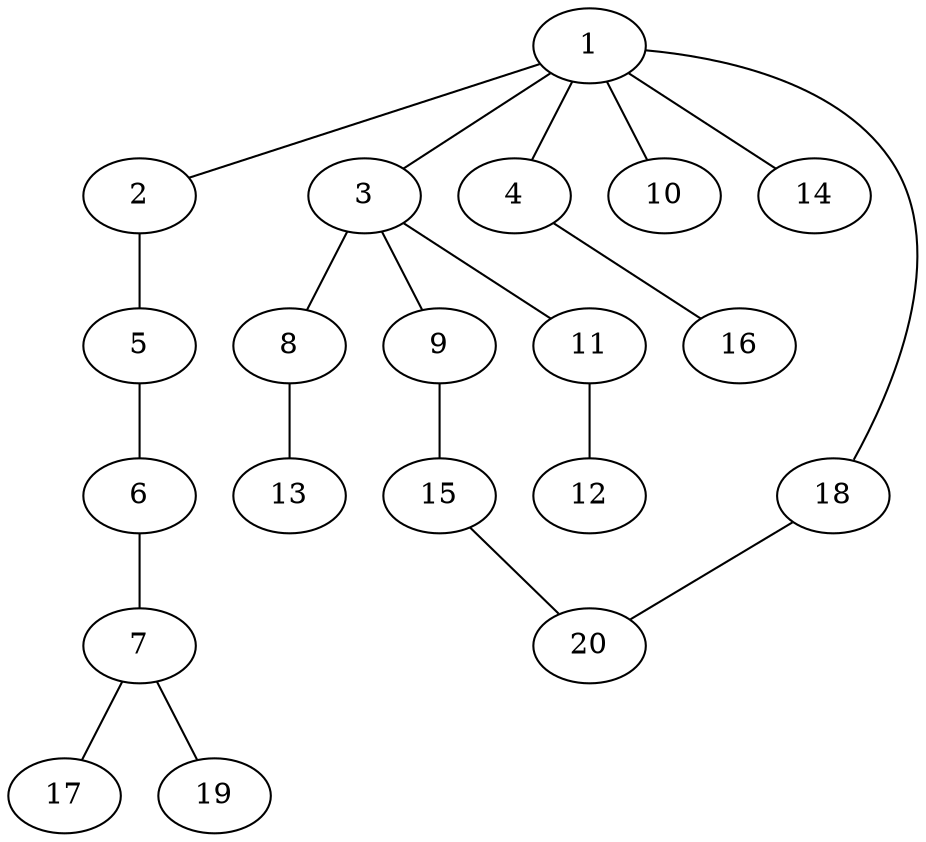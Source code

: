graph graphname {1--2
1--3
1--4
1--10
1--14
1--18
2--5
3--8
3--9
3--11
4--16
5--6
6--7
7--17
7--19
8--13
9--15
11--12
15--20
18--20
}